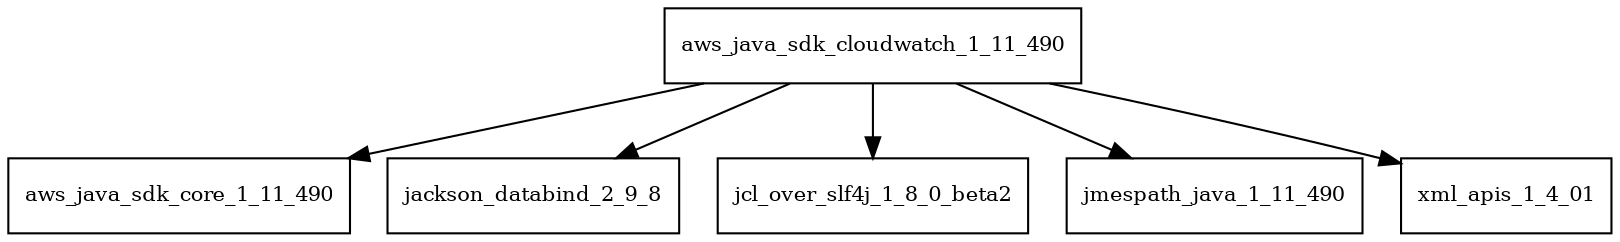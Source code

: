 digraph aws_java_sdk_cloudwatch_1_11_490_dependencies {
  node [shape = box, fontsize=10.0];
  aws_java_sdk_cloudwatch_1_11_490 -> aws_java_sdk_core_1_11_490;
  aws_java_sdk_cloudwatch_1_11_490 -> jackson_databind_2_9_8;
  aws_java_sdk_cloudwatch_1_11_490 -> jcl_over_slf4j_1_8_0_beta2;
  aws_java_sdk_cloudwatch_1_11_490 -> jmespath_java_1_11_490;
  aws_java_sdk_cloudwatch_1_11_490 -> xml_apis_1_4_01;
}
